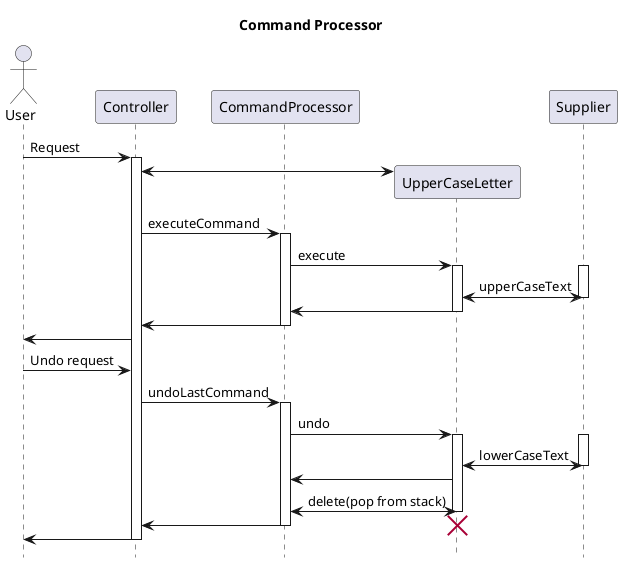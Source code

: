 @startuml

hide footbox
title Command Processor
actor User
participant "Controller" as A
participant "CommandProcessor" as B
participant "UpperCaseLetter" as C
participant "Supplier" as D

User -> A: Request
activate A

create C
A<->C

A -> B: executeCommand
activate B

B -> C: execute
activate C

activate D
C<->D: upperCaseText

deactivate D

C->B
deactivate C

B->A
deactivate B

A->User

User -> A: Undo request


A -> B: undoLastCommand
activate B

B -> C: undo
activate C

activate D
C<->D: lowerCaseText

deactivate D

C->B
C<->B: delete(pop from stack)
deactivate C

B->A
destroy C
deactivate B

A->User
deactivate A

@enduml
